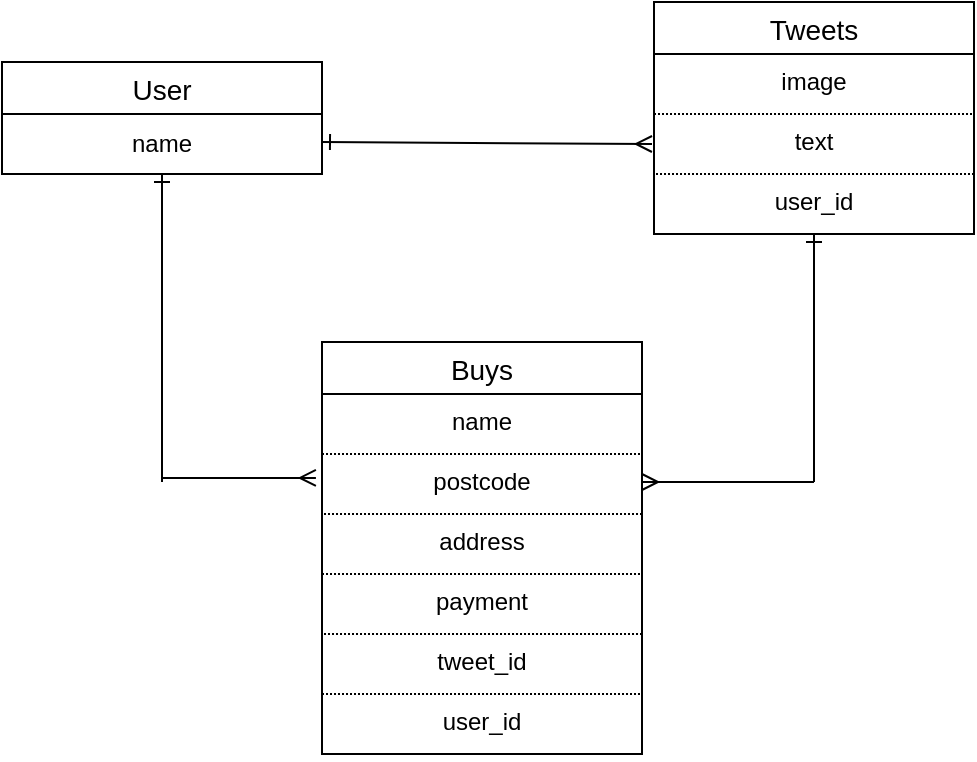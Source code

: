 <mxfile>
    <diagram id="gxQk09vPKFf7tg2IZLJJ" name="ページ1">
        <mxGraphModel dx="625" dy="446" grid="1" gridSize="10" guides="1" tooltips="1" connect="1" arrows="1" fold="1" page="1" pageScale="1" pageWidth="827" pageHeight="1169" math="0" shadow="0">
            <root>
                <mxCell id="0"/>
                <mxCell id="1" parent="0"/>
                <mxCell id="2" value="User" style="swimlane;fontStyle=0;childLayout=stackLayout;horizontal=1;startSize=26;horizontalStack=0;resizeParent=1;resizeParentMax=0;resizeLast=0;collapsible=1;marginBottom=0;align=center;fontSize=14;" vertex="1" parent="1">
                    <mxGeometry x="174" y="300" width="160" height="56" as="geometry"/>
                </mxCell>
                <mxCell id="14" value="name" style="text;strokeColor=none;align=center;fillColor=none;html=1;verticalAlign=middle;whiteSpace=wrap;rounded=0;" vertex="1" parent="2">
                    <mxGeometry y="26" width="160" height="30" as="geometry"/>
                </mxCell>
                <mxCell id="6" value="Tweets" style="swimlane;fontStyle=0;childLayout=stackLayout;horizontal=1;startSize=26;horizontalStack=0;resizeParent=1;resizeParentMax=0;resizeLast=0;collapsible=1;marginBottom=0;align=center;fontSize=14;" vertex="1" parent="1">
                    <mxGeometry x="500" y="270" width="160" height="116" as="geometry"/>
                </mxCell>
                <mxCell id="7" value="image" style="text;strokeColor=none;fillColor=none;spacingLeft=4;spacingRight=4;overflow=hidden;rotatable=0;points=[[0,0.5],[1,0.5]];portConstraint=eastwest;fontSize=12;align=center;dashed=1;dashPattern=1 1;" vertex="1" parent="6">
                    <mxGeometry y="26" width="160" height="30" as="geometry"/>
                </mxCell>
                <mxCell id="8" value="text" style="text;strokeColor=default;fillColor=none;spacingLeft=4;spacingRight=4;overflow=hidden;rotatable=0;points=[[0,0.5],[1,0.5]];portConstraint=eastwest;fontSize=12;align=center;perimeterSpacing=1;dashed=1;dashPattern=1 1;" vertex="1" parent="6">
                    <mxGeometry y="56" width="160" height="30" as="geometry"/>
                </mxCell>
                <mxCell id="9" value="user_id" style="text;strokeColor=none;fillColor=none;spacingLeft=4;spacingRight=4;overflow=hidden;rotatable=0;points=[[0,0.5],[1,0.5]];portConstraint=eastwest;fontSize=12;align=center;" vertex="1" parent="6">
                    <mxGeometry y="86" width="160" height="30" as="geometry"/>
                </mxCell>
                <mxCell id="10" value="Buys" style="swimlane;fontStyle=0;childLayout=stackLayout;horizontal=1;startSize=26;horizontalStack=0;resizeParent=1;resizeParentMax=0;resizeLast=0;collapsible=1;marginBottom=0;align=center;fontSize=14;" vertex="1" parent="1">
                    <mxGeometry x="334" y="440" width="160" height="206" as="geometry"/>
                </mxCell>
                <mxCell id="11" value="name" style="text;strokeColor=none;fillColor=none;spacingLeft=4;spacingRight=4;overflow=hidden;rotatable=0;points=[[0,0.5],[1,0.5]];portConstraint=eastwest;fontSize=12;align=center;" vertex="1" parent="10">
                    <mxGeometry y="26" width="160" height="30" as="geometry"/>
                </mxCell>
                <mxCell id="31" value="" style="endArrow=ERmany;html=1;rounded=0;entryX=-0.019;entryY=0.133;entryDx=0;entryDy=0;entryPerimeter=0;endFill=0;" edge="1" parent="10">
                    <mxGeometry relative="1" as="geometry">
                        <mxPoint x="-80" y="68" as="sourcePoint"/>
                        <mxPoint x="-3.04" y="67.99" as="targetPoint"/>
                    </mxGeometry>
                </mxCell>
                <mxCell id="12" value="postcode" style="text;strokeColor=default;fillColor=none;spacingLeft=4;spacingRight=4;overflow=hidden;rotatable=0;points=[[0,0.5],[1,0.5]];portConstraint=eastwest;fontSize=12;align=center;dashed=1;dashPattern=1 1;" vertex="1" parent="10">
                    <mxGeometry y="56" width="160" height="30" as="geometry"/>
                </mxCell>
                <mxCell id="38" value="address" style="text;strokeColor=none;fillColor=none;spacingLeft=4;spacingRight=4;overflow=hidden;rotatable=0;points=[[0,0.5],[1,0.5]];portConstraint=eastwest;fontSize=12;align=center;" vertex="1" parent="10">
                    <mxGeometry y="86" width="160" height="30" as="geometry"/>
                </mxCell>
                <mxCell id="39" value="payment" style="text;strokeColor=default;fillColor=none;spacingLeft=4;spacingRight=4;overflow=hidden;rotatable=0;points=[[0,0.5],[1,0.5]];portConstraint=eastwest;fontSize=12;align=center;dashed=1;dashPattern=1 1;" vertex="1" parent="10">
                    <mxGeometry y="116" width="160" height="30" as="geometry"/>
                </mxCell>
                <mxCell id="37" value="tweet_id" style="text;strokeColor=none;fillColor=none;spacingLeft=4;spacingRight=4;overflow=hidden;rotatable=0;points=[[0,0.5],[1,0.5]];portConstraint=eastwest;fontSize=12;align=center;dashed=1;dashPattern=1 1;" vertex="1" parent="10">
                    <mxGeometry y="146" width="160" height="30" as="geometry"/>
                </mxCell>
                <mxCell id="13" value="user_id" style="text;strokeColor=default;fillColor=none;spacingLeft=4;spacingRight=4;overflow=hidden;rotatable=0;points=[[0,0.5],[1,0.5]];portConstraint=eastwest;fontSize=12;align=center;dashed=1;dashPattern=1 1;" vertex="1" parent="10">
                    <mxGeometry y="176" width="160" height="30" as="geometry"/>
                </mxCell>
                <mxCell id="21" style="edgeStyle=none;html=1;exitX=0.5;exitY=1;exitDx=0;exitDy=0;endArrow=none;endFill=0;startArrow=ERone;startFill=0;" edge="1" parent="1" source="14">
                    <mxGeometry relative="1" as="geometry">
                        <mxPoint x="254" y="510" as="targetPoint"/>
                    </mxGeometry>
                </mxCell>
                <mxCell id="28" value="" style="endArrow=none;html=1;rounded=0;startArrow=ERone;startFill=0;" edge="1" parent="1">
                    <mxGeometry relative="1" as="geometry">
                        <mxPoint x="580" y="386" as="sourcePoint"/>
                        <mxPoint x="580" y="500" as="targetPoint"/>
                        <Array as="points">
                            <mxPoint x="580" y="500"/>
                            <mxPoint x="580" y="510"/>
                        </Array>
                    </mxGeometry>
                </mxCell>
                <mxCell id="33" value="" style="endArrow=ERmany;html=1;rounded=0;entryX=0;entryY=0.5;entryDx=0;entryDy=0;startArrow=ERone;startFill=0;endFill=0;" edge="1" parent="1" target="8">
                    <mxGeometry relative="1" as="geometry">
                        <mxPoint x="334" y="340" as="sourcePoint"/>
                        <mxPoint x="494" y="340" as="targetPoint"/>
                    </mxGeometry>
                </mxCell>
                <mxCell id="34" value="" style="endArrow=none;html=1;rounded=0;startArrow=ERmany;startFill=0;" edge="1" parent="1">
                    <mxGeometry relative="1" as="geometry">
                        <mxPoint x="494" y="510" as="sourcePoint"/>
                        <mxPoint x="580" y="510" as="targetPoint"/>
                    </mxGeometry>
                </mxCell>
            </root>
        </mxGraphModel>
    </diagram>
</mxfile>